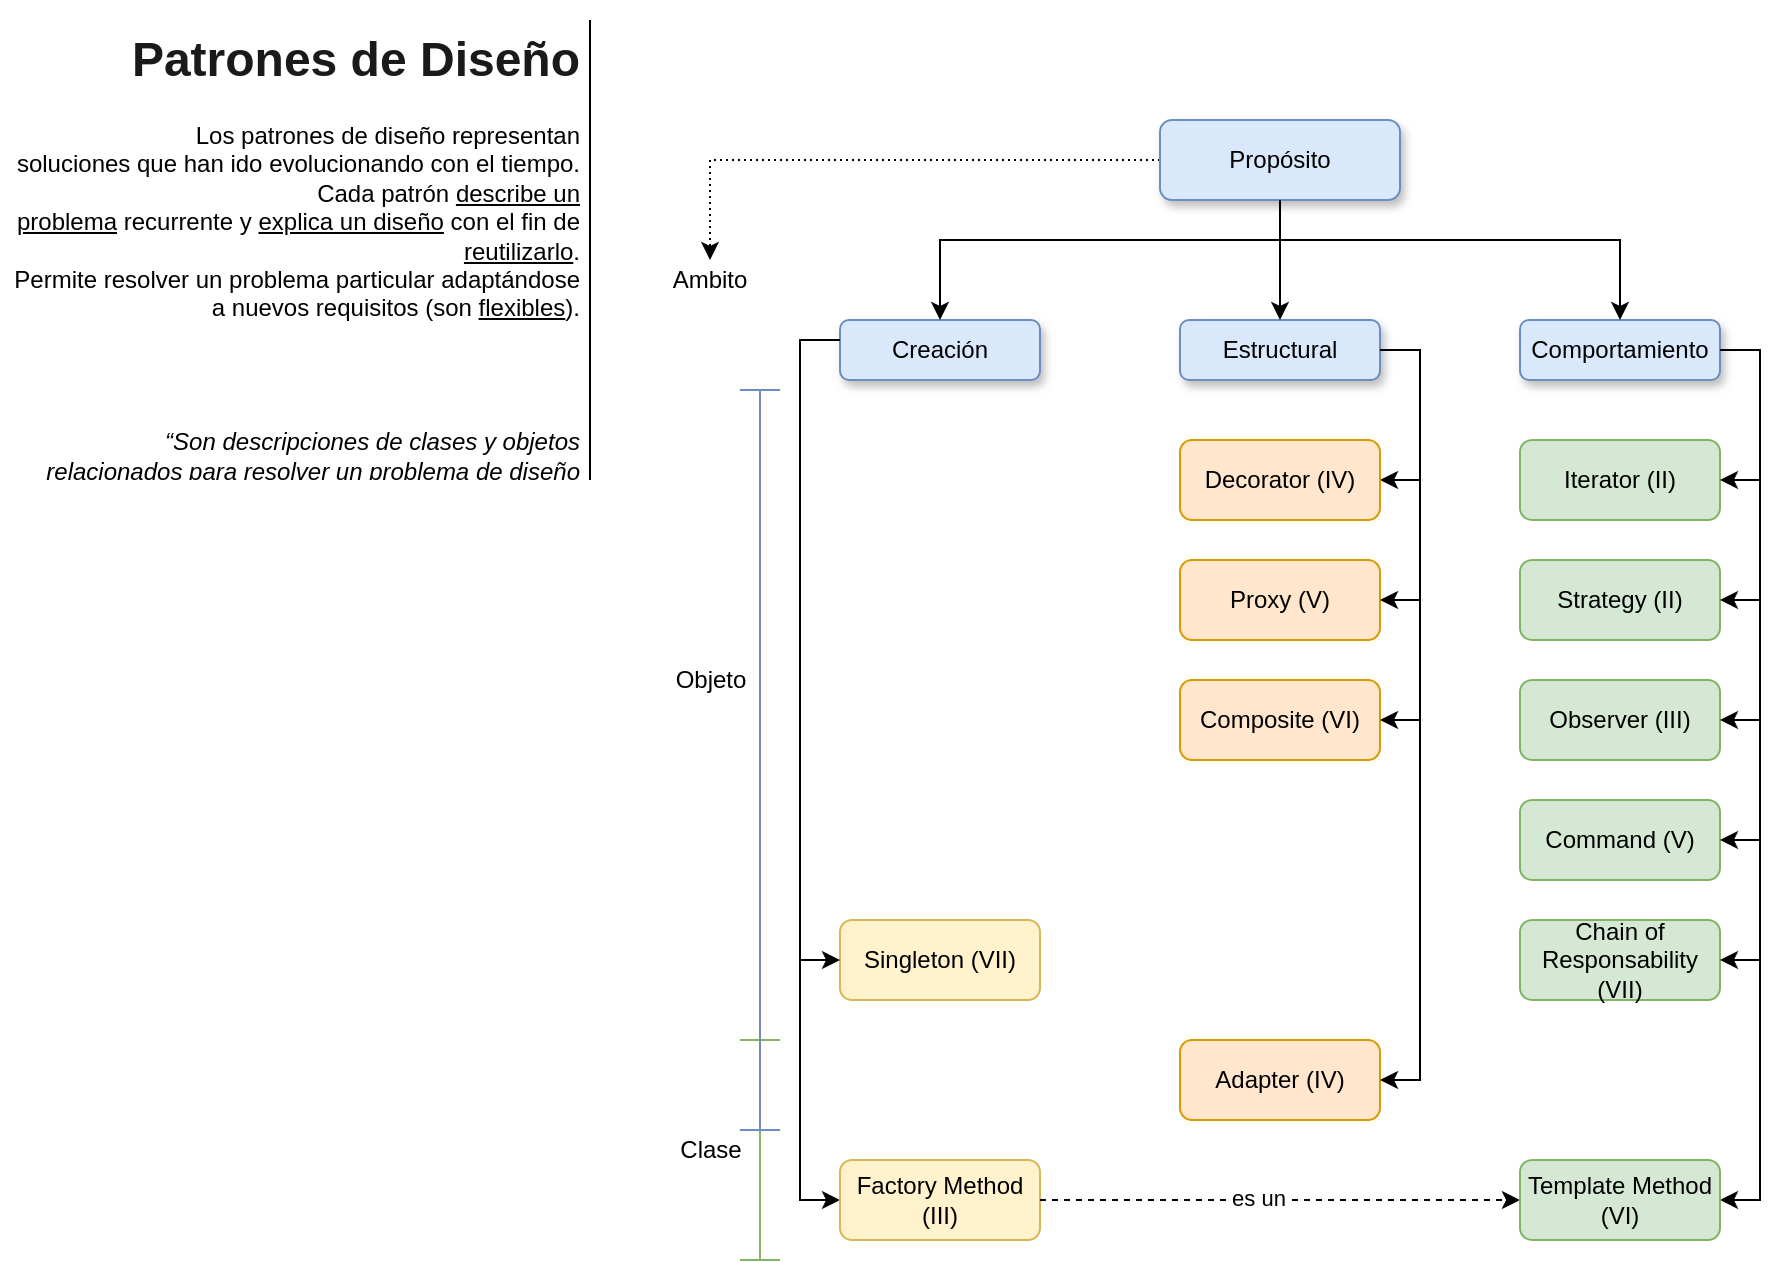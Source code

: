<mxfile version="14.7.9" type="github">
  <diagram id="ebySPOwkuKHQGYEmiJHk" name="Clasificacion">
    <mxGraphModel dx="868" dy="463" grid="1" gridSize="10" guides="1" tooltips="1" connect="1" arrows="1" fold="1" page="1" pageScale="1" pageWidth="850" pageHeight="1100" math="0" shadow="0">
      <root>
        <mxCell id="dj9cqsVGi8YqwTvR4GTm-0" />
        <mxCell id="dj9cqsVGi8YqwTvR4GTm-1" parent="dj9cqsVGi8YqwTvR4GTm-0" />
        <mxCell id="LvWn4lOX72cEcTqZRDnG-40" style="edgeStyle=orthogonalEdgeStyle;rounded=0;orthogonalLoop=1;jettySize=auto;html=1;exitX=0;exitY=0.5;exitDx=0;exitDy=0;entryX=0.5;entryY=0;entryDx=0;entryDy=0;dashed=1;dashPattern=1 2;" parent="dj9cqsVGi8YqwTvR4GTm-1" source="LvWn4lOX72cEcTqZRDnG-3" target="913lOmuIzyrLqyQ3wvYc-0" edge="1">
          <mxGeometry relative="1" as="geometry">
            <mxPoint x="365" y="87.5" as="sourcePoint" />
            <Array as="points">
              <mxPoint x="355" y="80" />
            </Array>
            <mxPoint x="400" y="60" as="targetPoint" />
          </mxGeometry>
        </mxCell>
        <mxCell id="JwQ--DCL5W2sWvG9w0A_-0" value="&lt;h1&gt;&lt;font color=&quot;#1a1a1a&quot;&gt;Patrones de Diseño&lt;/font&gt;&lt;/h1&gt;&lt;div&gt;&lt;p class=&quot;MsoNormal&quot;&gt;&lt;span lang=&quot;ES-AR&quot;&gt;Los patrones de diseño representan&lt;br/&gt;soluciones que han ido evolucionando con el tiempo. Cada patrón &lt;u&gt;describe un&lt;br/&gt;problema&lt;/u&gt; recurrente y &lt;u&gt;explica un diseño&lt;/u&gt; con el fin de &lt;u&gt;reutilizarlo&lt;/u&gt;.&lt;br/&gt;Permite resolver un problema particular adaptándose a nuevos requisitos (son &lt;u&gt;flexibles&lt;/u&gt;).&lt;br/&gt;&lt;/span&gt;&lt;/p&gt;&lt;br/&gt;&lt;br/&gt;&lt;p class=&quot;MsoNormal&quot;&gt;&lt;i&gt;&lt;span lang=&quot;ES-AR&quot;&gt;“Son descripciones de clases y objetos&lt;br/&gt;relacionados para resolver un problema de diseño general en un determinado contexto.”&lt;br/&gt;Gamma&lt;/span&gt;&lt;/i&gt;&lt;/p&gt;&lt;/div&gt;&lt;p&gt;&lt;/p&gt;" style="text;html=1;strokeColor=none;fillColor=none;spacing=5;spacingTop=-20;whiteSpace=wrap;overflow=hidden;rounded=0;align=right;" parent="dj9cqsVGi8YqwTvR4GTm-1" vertex="1">
          <mxGeometry y="10" width="295" height="230" as="geometry" />
        </mxCell>
        <mxCell id="LvWn4lOX72cEcTqZRDnG-10" value="" style="edgeStyle=orthogonalEdgeStyle;rounded=0;orthogonalLoop=1;jettySize=auto;html=1;entryX=0;entryY=0.5;entryDx=0;entryDy=0;" parent="dj9cqsVGi8YqwTvR4GTm-1" source="LvWn4lOX72cEcTqZRDnG-0" target="LvWn4lOX72cEcTqZRDnG-22" edge="1">
          <mxGeometry relative="1" as="geometry">
            <Array as="points">
              <mxPoint x="400" y="170" />
              <mxPoint x="400" y="600" />
            </Array>
          </mxGeometry>
        </mxCell>
        <mxCell id="LvWn4lOX72cEcTqZRDnG-0" value="Creación" style="rounded=1;whiteSpace=wrap;html=1;shadow=1;fillColor=#dae8fc;strokeColor=#6c8ebf;" parent="dj9cqsVGi8YqwTvR4GTm-1" vertex="1">
          <mxGeometry x="420" y="160" width="100" height="30" as="geometry" />
        </mxCell>
        <mxCell id="LvWn4lOX72cEcTqZRDnG-17" style="edgeStyle=orthogonalEdgeStyle;rounded=0;orthogonalLoop=1;jettySize=auto;html=1;exitX=1;exitY=0.5;exitDx=0;exitDy=0;entryX=1;entryY=0.5;entryDx=0;entryDy=0;" parent="dj9cqsVGi8YqwTvR4GTm-1" source="LvWn4lOX72cEcTqZRDnG-1" target="LvWn4lOX72cEcTqZRDnG-25" edge="1">
          <mxGeometry relative="1" as="geometry" />
        </mxCell>
        <mxCell id="LvWn4lOX72cEcTqZRDnG-1" value="Comportamiento" style="rounded=1;whiteSpace=wrap;html=1;sketch=0;shadow=1;fillColor=#dae8fc;strokeColor=#6c8ebf;" parent="dj9cqsVGi8YqwTvR4GTm-1" vertex="1">
          <mxGeometry x="760" y="160" width="100" height="30" as="geometry" />
        </mxCell>
        <mxCell id="LvWn4lOX72cEcTqZRDnG-35" style="edgeStyle=orthogonalEdgeStyle;rounded=0;orthogonalLoop=1;jettySize=auto;html=1;exitX=1;exitY=0.5;exitDx=0;exitDy=0;entryX=1;entryY=0.5;entryDx=0;entryDy=0;" parent="dj9cqsVGi8YqwTvR4GTm-1" source="LvWn4lOX72cEcTqZRDnG-2" target="LvWn4lOX72cEcTqZRDnG-32" edge="1">
          <mxGeometry relative="1" as="geometry" />
        </mxCell>
        <mxCell id="LvWn4lOX72cEcTqZRDnG-2" value="Estructural" style="rounded=1;whiteSpace=wrap;html=1;shadow=1;sketch=0;glass=0;fillColor=#dae8fc;strokeColor=#6c8ebf;" parent="dj9cqsVGi8YqwTvR4GTm-1" vertex="1">
          <mxGeometry x="590" y="160" width="100" height="30" as="geometry" />
        </mxCell>
        <mxCell id="LvWn4lOX72cEcTqZRDnG-4" value="" style="edgeStyle=orthogonalEdgeStyle;rounded=0;orthogonalLoop=1;jettySize=auto;html=1;" parent="dj9cqsVGi8YqwTvR4GTm-1" source="LvWn4lOX72cEcTqZRDnG-3" target="LvWn4lOX72cEcTqZRDnG-0" edge="1">
          <mxGeometry relative="1" as="geometry">
            <Array as="points">
              <mxPoint x="640" y="120" />
              <mxPoint x="470" y="120" />
            </Array>
          </mxGeometry>
        </mxCell>
        <mxCell id="LvWn4lOX72cEcTqZRDnG-3" value="Propósito" style="rounded=1;whiteSpace=wrap;html=1;shadow=1;fillColor=#dae8fc;strokeColor=#6c8ebf;" parent="dj9cqsVGi8YqwTvR4GTm-1" vertex="1">
          <mxGeometry x="580" y="60" width="120" height="40" as="geometry" />
        </mxCell>
        <mxCell id="LvWn4lOX72cEcTqZRDnG-5" value="" style="edgeStyle=orthogonalEdgeStyle;rounded=0;orthogonalLoop=1;jettySize=auto;html=1;" parent="dj9cqsVGi8YqwTvR4GTm-1" source="LvWn4lOX72cEcTqZRDnG-3" target="LvWn4lOX72cEcTqZRDnG-2" edge="1">
          <mxGeometry relative="1" as="geometry" />
        </mxCell>
        <mxCell id="LvWn4lOX72cEcTqZRDnG-6" value="" style="edgeStyle=orthogonalEdgeStyle;rounded=0;orthogonalLoop=1;jettySize=auto;html=1;" parent="dj9cqsVGi8YqwTvR4GTm-1" source="LvWn4lOX72cEcTqZRDnG-3" target="LvWn4lOX72cEcTqZRDnG-1" edge="1">
          <mxGeometry relative="1" as="geometry">
            <Array as="points">
              <mxPoint x="640" y="120" />
              <mxPoint x="810" y="120" />
            </Array>
          </mxGeometry>
        </mxCell>
        <mxCell id="LvWn4lOX72cEcTqZRDnG-8" value="Iterator (II)" style="rounded=1;whiteSpace=wrap;html=1;fillColor=#d5e8d4;strokeColor=#82b366;" parent="dj9cqsVGi8YqwTvR4GTm-1" vertex="1">
          <mxGeometry x="760" y="220" width="100" height="40" as="geometry" />
        </mxCell>
        <mxCell id="LvWn4lOX72cEcTqZRDnG-12" value="Strategy (II)" style="rounded=1;whiteSpace=wrap;html=1;fillColor=#d5e8d4;strokeColor=#82b366;" parent="dj9cqsVGi8YqwTvR4GTm-1" vertex="1">
          <mxGeometry x="760" y="280" width="100" height="40" as="geometry" />
        </mxCell>
        <mxCell id="LvWn4lOX72cEcTqZRDnG-13" value="Observer (III)" style="rounded=1;whiteSpace=wrap;html=1;fillColor=#d5e8d4;strokeColor=#82b366;" parent="dj9cqsVGi8YqwTvR4GTm-1" vertex="1">
          <mxGeometry x="760" y="340" width="100" height="40" as="geometry" />
        </mxCell>
        <mxCell id="LvWn4lOX72cEcTqZRDnG-14" value="Command (V)" style="rounded=1;whiteSpace=wrap;html=1;fillColor=#d5e8d4;strokeColor=#82b366;" parent="dj9cqsVGi8YqwTvR4GTm-1" vertex="1">
          <mxGeometry x="760" y="400" width="100" height="40" as="geometry" />
        </mxCell>
        <mxCell id="LvWn4lOX72cEcTqZRDnG-18" style="edgeStyle=orthogonalEdgeStyle;rounded=0;orthogonalLoop=1;jettySize=auto;html=1;exitX=1;exitY=0.5;exitDx=0;exitDy=0;entryX=1;entryY=0.5;entryDx=0;entryDy=0;" parent="dj9cqsVGi8YqwTvR4GTm-1" source="LvWn4lOX72cEcTqZRDnG-1" target="LvWn4lOX72cEcTqZRDnG-14" edge="1">
          <mxGeometry relative="1" as="geometry" />
        </mxCell>
        <mxCell id="LvWn4lOX72cEcTqZRDnG-19" style="edgeStyle=orthogonalEdgeStyle;rounded=0;orthogonalLoop=1;jettySize=auto;html=1;exitX=1;exitY=0.5;exitDx=0;exitDy=0;entryX=1;entryY=0.5;entryDx=0;entryDy=0;" parent="dj9cqsVGi8YqwTvR4GTm-1" source="LvWn4lOX72cEcTqZRDnG-1" target="LvWn4lOX72cEcTqZRDnG-13" edge="1">
          <mxGeometry relative="1" as="geometry" />
        </mxCell>
        <mxCell id="LvWn4lOX72cEcTqZRDnG-20" style="edgeStyle=orthogonalEdgeStyle;rounded=0;orthogonalLoop=1;jettySize=auto;html=1;exitX=1;exitY=0.5;exitDx=0;exitDy=0;entryX=1;entryY=0.5;entryDx=0;entryDy=0;" parent="dj9cqsVGi8YqwTvR4GTm-1" source="LvWn4lOX72cEcTqZRDnG-1" target="LvWn4lOX72cEcTqZRDnG-12" edge="1">
          <mxGeometry relative="1" as="geometry" />
        </mxCell>
        <mxCell id="LvWn4lOX72cEcTqZRDnG-21" style="edgeStyle=orthogonalEdgeStyle;rounded=0;orthogonalLoop=1;jettySize=auto;html=1;exitX=1;exitY=0.5;exitDx=0;exitDy=0;entryX=1;entryY=0.5;entryDx=0;entryDy=0;" parent="dj9cqsVGi8YqwTvR4GTm-1" source="LvWn4lOX72cEcTqZRDnG-1" target="LvWn4lOX72cEcTqZRDnG-8" edge="1">
          <mxGeometry relative="1" as="geometry" />
        </mxCell>
        <mxCell id="LvWn4lOX72cEcTqZRDnG-22" value="Factory Method (III)" style="rounded=1;whiteSpace=wrap;html=1;fillColor=#fff2cc;strokeColor=#d6b656;" parent="dj9cqsVGi8YqwTvR4GTm-1" vertex="1">
          <mxGeometry x="420" y="580" width="100" height="40" as="geometry" />
        </mxCell>
        <mxCell id="LvWn4lOX72cEcTqZRDnG-23" value="" style="endArrow=classic;html=1;exitX=1;exitY=0.5;exitDx=0;exitDy=0;dashed=1;" parent="dj9cqsVGi8YqwTvR4GTm-1" source="LvWn4lOX72cEcTqZRDnG-22" target="LvWn4lOX72cEcTqZRDnG-25" edge="1">
          <mxGeometry width="50" height="50" relative="1" as="geometry">
            <mxPoint x="470" y="550" as="sourcePoint" />
            <mxPoint x="520" y="500" as="targetPoint" />
          </mxGeometry>
        </mxCell>
        <mxCell id="LvWn4lOX72cEcTqZRDnG-24" value="es un" style="edgeLabel;html=1;align=center;verticalAlign=middle;resizable=0;points=[];" parent="LvWn4lOX72cEcTqZRDnG-23" vertex="1" connectable="0">
          <mxGeometry x="-0.092" y="-2" relative="1" as="geometry">
            <mxPoint y="-3" as="offset" />
          </mxGeometry>
        </mxCell>
        <mxCell id="LvWn4lOX72cEcTqZRDnG-25" value="Template Method (VI)" style="rounded=1;whiteSpace=wrap;html=1;fillColor=#d5e8d4;strokeColor=#82b366;" parent="dj9cqsVGi8YqwTvR4GTm-1" vertex="1">
          <mxGeometry x="760" y="580" width="100" height="40" as="geometry" />
        </mxCell>
        <mxCell id="LvWn4lOX72cEcTqZRDnG-27" value="Clase" style="text;html=1;align=center;verticalAlign=middle;resizable=0;points=[];autosize=1;strokeColor=none;" parent="dj9cqsVGi8YqwTvR4GTm-1" vertex="1">
          <mxGeometry x="330" y="565" width="50" height="20" as="geometry" />
        </mxCell>
        <mxCell id="LvWn4lOX72cEcTqZRDnG-28" value="Adapter (IV)" style="rounded=1;whiteSpace=wrap;html=1;fillColor=#ffe6cc;strokeColor=#d79b00;" parent="dj9cqsVGi8YqwTvR4GTm-1" vertex="1">
          <mxGeometry x="590" y="520" width="100" height="40" as="geometry" />
        </mxCell>
        <mxCell id="LvWn4lOX72cEcTqZRDnG-29" value="" style="shape=crossbar;whiteSpace=wrap;html=1;rounded=1;direction=south;fillColor=#d5e8d4;strokeColor=#82b366;" parent="dj9cqsVGi8YqwTvR4GTm-1" vertex="1">
          <mxGeometry x="370" y="520" width="20" height="110" as="geometry" />
        </mxCell>
        <mxCell id="LvWn4lOX72cEcTqZRDnG-30" value="" style="shape=crossbar;whiteSpace=wrap;html=1;rounded=1;direction=south;fillColor=#dae8fc;strokeColor=#6c8ebf;" parent="dj9cqsVGi8YqwTvR4GTm-1" vertex="1">
          <mxGeometry x="370" y="195" width="20" height="370" as="geometry" />
        </mxCell>
        <mxCell id="LvWn4lOX72cEcTqZRDnG-31" value="Objeto" style="text;html=1;align=center;verticalAlign=middle;resizable=0;points=[];autosize=1;strokeColor=none;" parent="dj9cqsVGi8YqwTvR4GTm-1" vertex="1">
          <mxGeometry x="330" y="330" width="50" height="20" as="geometry" />
        </mxCell>
        <mxCell id="LvWn4lOX72cEcTqZRDnG-32" value="Decorator (IV)" style="rounded=1;whiteSpace=wrap;html=1;fillColor=#ffe6cc;strokeColor=#d79b00;" parent="dj9cqsVGi8YqwTvR4GTm-1" vertex="1">
          <mxGeometry x="590" y="220" width="100" height="40" as="geometry" />
        </mxCell>
        <mxCell id="LvWn4lOX72cEcTqZRDnG-33" value="Proxy (V)" style="rounded=1;whiteSpace=wrap;html=1;fillColor=#ffe6cc;strokeColor=#d79b00;" parent="dj9cqsVGi8YqwTvR4GTm-1" vertex="1">
          <mxGeometry x="590" y="280" width="100" height="40" as="geometry" />
        </mxCell>
        <mxCell id="LvWn4lOX72cEcTqZRDnG-34" value="Composite (VI)" style="rounded=1;whiteSpace=wrap;html=1;fillColor=#ffe6cc;strokeColor=#d79b00;" parent="dj9cqsVGi8YqwTvR4GTm-1" vertex="1">
          <mxGeometry x="590" y="340" width="100" height="40" as="geometry" />
        </mxCell>
        <mxCell id="LvWn4lOX72cEcTqZRDnG-36" style="edgeStyle=orthogonalEdgeStyle;rounded=0;orthogonalLoop=1;jettySize=auto;html=1;exitX=1;exitY=0.5;exitDx=0;exitDy=0;entryX=1;entryY=0.5;entryDx=0;entryDy=0;" parent="dj9cqsVGi8YqwTvR4GTm-1" source="LvWn4lOX72cEcTqZRDnG-2" target="LvWn4lOX72cEcTqZRDnG-33" edge="1">
          <mxGeometry relative="1" as="geometry" />
        </mxCell>
        <mxCell id="LvWn4lOX72cEcTqZRDnG-37" style="edgeStyle=orthogonalEdgeStyle;rounded=0;orthogonalLoop=1;jettySize=auto;html=1;exitX=1;exitY=0.5;exitDx=0;exitDy=0;entryX=1;entryY=0.5;entryDx=0;entryDy=0;" parent="dj9cqsVGi8YqwTvR4GTm-1" source="LvWn4lOX72cEcTqZRDnG-2" target="LvWn4lOX72cEcTqZRDnG-34" edge="1">
          <mxGeometry relative="1" as="geometry" />
        </mxCell>
        <mxCell id="LvWn4lOX72cEcTqZRDnG-38" style="edgeStyle=orthogonalEdgeStyle;rounded=0;orthogonalLoop=1;jettySize=auto;html=1;exitX=1;exitY=0.5;exitDx=0;exitDy=0;entryX=1;entryY=0.5;entryDx=0;entryDy=0;" parent="dj9cqsVGi8YqwTvR4GTm-1" source="LvWn4lOX72cEcTqZRDnG-2" target="LvWn4lOX72cEcTqZRDnG-28" edge="1">
          <mxGeometry relative="1" as="geometry" />
        </mxCell>
        <mxCell id="LvWn4lOX72cEcTqZRDnG-43" style="rounded=0;orthogonalLoop=1;jettySize=auto;html=1;exitX=1;exitY=0;exitDx=0;exitDy=0;entryX=1;entryY=1;entryDx=0;entryDy=0;endArrow=none;endFill=0;" parent="dj9cqsVGi8YqwTvR4GTm-1" source="JwQ--DCL5W2sWvG9w0A_-0" target="JwQ--DCL5W2sWvG9w0A_-0" edge="1">
          <mxGeometry relative="1" as="geometry" />
        </mxCell>
        <mxCell id="-zk8gi-OLGy_gvH0a8wn-3" value="Chain of Responsability (VII)" style="rounded=1;whiteSpace=wrap;html=1;fillColor=#d5e8d4;strokeColor=#82b366;" parent="dj9cqsVGi8YqwTvR4GTm-1" vertex="1">
          <mxGeometry x="760" y="460" width="100" height="40" as="geometry" />
        </mxCell>
        <mxCell id="-zk8gi-OLGy_gvH0a8wn-4" style="edgeStyle=orthogonalEdgeStyle;rounded=0;orthogonalLoop=1;jettySize=auto;html=1;exitX=1;exitY=0.5;exitDx=0;exitDy=0;entryX=1;entryY=0.5;entryDx=0;entryDy=0;" parent="dj9cqsVGi8YqwTvR4GTm-1" source="LvWn4lOX72cEcTqZRDnG-1" target="-zk8gi-OLGy_gvH0a8wn-3" edge="1">
          <mxGeometry relative="1" as="geometry" />
        </mxCell>
        <mxCell id="-zk8gi-OLGy_gvH0a8wn-5" value="Singleton (VII)" style="rounded=1;whiteSpace=wrap;html=1;fillColor=#fff2cc;strokeColor=#d6b656;" parent="dj9cqsVGi8YqwTvR4GTm-1" vertex="1">
          <mxGeometry x="420" y="460" width="100" height="40" as="geometry" />
        </mxCell>
        <mxCell id="-zk8gi-OLGy_gvH0a8wn-7" value="" style="edgeStyle=orthogonalEdgeStyle;rounded=0;orthogonalLoop=1;jettySize=auto;html=1;entryX=0;entryY=0.5;entryDx=0;entryDy=0;" parent="dj9cqsVGi8YqwTvR4GTm-1" source="LvWn4lOX72cEcTqZRDnG-0" target="-zk8gi-OLGy_gvH0a8wn-5" edge="1">
          <mxGeometry relative="1" as="geometry">
            <Array as="points">
              <mxPoint x="400" y="170" />
              <mxPoint x="400" y="480" />
            </Array>
          </mxGeometry>
        </mxCell>
        <mxCell id="913lOmuIzyrLqyQ3wvYc-0" value="Ambito" style="text;html=1;strokeColor=none;fillColor=none;align=center;verticalAlign=middle;whiteSpace=wrap;rounded=0;shadow=1;glass=0;sketch=0;" vertex="1" parent="dj9cqsVGi8YqwTvR4GTm-1">
          <mxGeometry x="315" y="130" width="80" height="20" as="geometry" />
        </mxCell>
      </root>
    </mxGraphModel>
  </diagram>
</mxfile>
